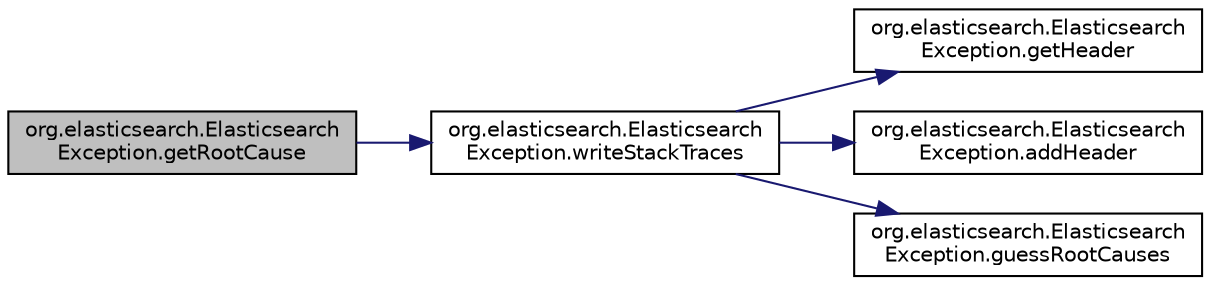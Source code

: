 digraph "org.elasticsearch.ElasticsearchException.getRootCause"
{
  edge [fontname="Helvetica",fontsize="10",labelfontname="Helvetica",labelfontsize="10"];
  node [fontname="Helvetica",fontsize="10",shape=record];
  rankdir="LR";
  Node36 [label="org.elasticsearch.Elasticsearch\lException.getRootCause",height=0.2,width=0.4,color="black", fillcolor="grey75", style="filled", fontcolor="black"];
  Node36 -> Node37 [color="midnightblue",fontsize="10",style="solid",fontname="Helvetica"];
  Node37 [label="org.elasticsearch.Elasticsearch\lException.writeStackTraces",height=0.2,width=0.4,color="black", fillcolor="white", style="filled",URL="$classorg_1_1elasticsearch_1_1_elasticsearch_exception.html#a22de3652428c7858c91a58c7d225a158"];
  Node37 -> Node38 [color="midnightblue",fontsize="10",style="solid",fontname="Helvetica"];
  Node38 [label="org.elasticsearch.Elasticsearch\lException.getHeader",height=0.2,width=0.4,color="black", fillcolor="white", style="filled",URL="$classorg_1_1elasticsearch_1_1_elasticsearch_exception.html#ac5c7fe2597ce0b363d433503b23a1181"];
  Node37 -> Node39 [color="midnightblue",fontsize="10",style="solid",fontname="Helvetica"];
  Node39 [label="org.elasticsearch.Elasticsearch\lException.addHeader",height=0.2,width=0.4,color="black", fillcolor="white", style="filled",URL="$classorg_1_1elasticsearch_1_1_elasticsearch_exception.html#a5810e3d73a8f132c0967e6a57732bc23"];
  Node37 -> Node40 [color="midnightblue",fontsize="10",style="solid",fontname="Helvetica"];
  Node40 [label="org.elasticsearch.Elasticsearch\lException.guessRootCauses",height=0.2,width=0.4,color="black", fillcolor="white", style="filled",URL="$classorg_1_1elasticsearch_1_1_elasticsearch_exception.html#aeda2312a330ae7c768410dafe13205e0"];
}
